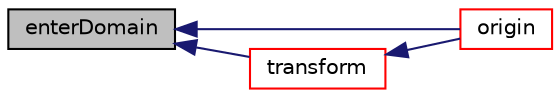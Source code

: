 digraph "enterDomain"
{
  bgcolor="transparent";
  edge [fontname="Helvetica",fontsize="10",labelfontname="Helvetica",labelfontsize="10"];
  node [fontname="Helvetica",fontsize="10",shape=record];
  rankdir="LR";
  Node1 [label="enterDomain",height=0.2,width=0.4,color="black", fillcolor="grey75", style="filled", fontcolor="black"];
  Node1 -> Node2 [dir="back",color="midnightblue",fontsize="10",style="solid",fontname="Helvetica"];
  Node2 [label="origin",height=0.2,width=0.4,color="red",URL="$a02589.html#a3275465d1380667a367d35a6df85d869",tooltip="Return origin. "];
  Node1 -> Node3 [dir="back",color="midnightblue",fontsize="10",style="solid",fontname="Helvetica"];
  Node3 [label="transform",height=0.2,width=0.4,color="red",URL="$a02589.html#a1d0884150bd9803c4d28ebaecce97692",tooltip="Apply rotation matrix to any coordinates. "];
  Node3 -> Node2 [dir="back",color="midnightblue",fontsize="10",style="solid",fontname="Helvetica"];
}
